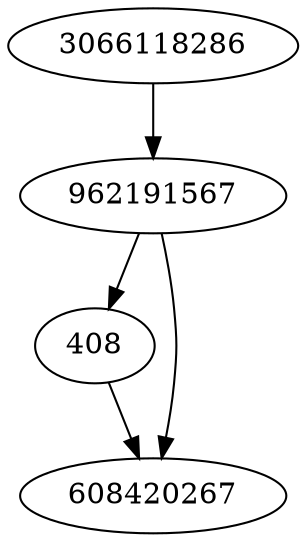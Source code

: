 strict digraph  {
408;
608420267;
3066118286;
962191567;
408 -> 608420267;
3066118286 -> 962191567;
962191567 -> 608420267;
962191567 -> 408;
}
